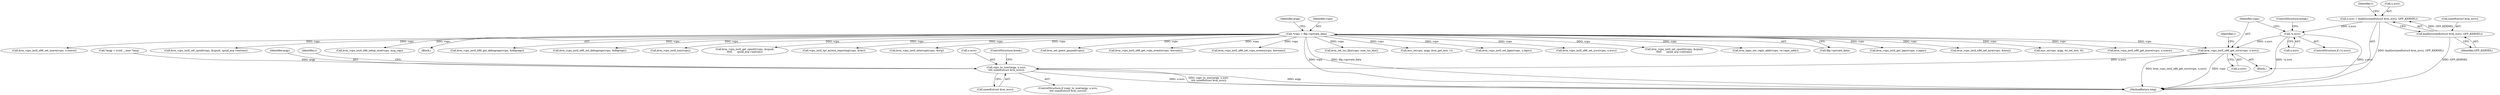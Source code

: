 digraph "0_linux_fda4e2e85589191b123d31cdc21fd33ee70f50fd_3@pointer" {
"1000682" [label="(Call,kvm_vcpu_ioctl_x86_get_xcrs(vcpu, u.xcrs))"];
"1000106" [label="(Call,*vcpu = filp->private_data)"];
"1000677" [label="(Call,!u.xcrs)"];
"1000664" [label="(Call,u.xcrs = kzalloc(sizeof(struct kvm_xcrs), GFP_KERNEL))"];
"1000668" [label="(Call,kzalloc(sizeof(struct kvm_xcrs), GFP_KERNEL))"];
"1000692" [label="(Call,copy_to_user(argp, u.xcrs,\n\t\t\t\t sizeof(struct kvm_xcrs)))"];
"1000494" [label="(Call,kvm_vcpu_ioctl_x86_set_mce(vcpu, &mce))"];
"1000375" [label="(Call,msr_io(vcpu, argp, do_set_msr, 0))"];
"1000684" [label="(Call,u.xcrs)"];
"1000692" [label="(Call,copy_to_user(argp, u.xcrs,\n\t\t\t\t sizeof(struct kvm_xcrs)))"];
"1000609" [label="(Call,kvm_vcpu_ioctl_x86_get_xsave(vcpu, u.xsave))"];
"1000112" [label="(Call,*argp = (void __user *)arg)"];
"1000656" [label="(Call,kvm_vcpu_ioctl_x86_set_xsave(vcpu, u.xsave))"];
"1000677" [label="(Call,!u.xcrs)"];
"1000279" [label="(Call,kvm_vcpu_ioctl_set_cpuid(vcpu, &cpuid, cpuid_arg->entries))"];
"1000693" [label="(Identifier,argp)"];
"1000473" [label="(Call,kvm_vcpu_ioctl_x86_setup_mce(vcpu, mcg_cap))"];
"1000113" [label="(Identifier,argp)"];
"1000104" [label="(Block,)"];
"1000547" [label="(Call,kvm_vcpu_ioctl_x86_get_debugregs(vcpu, &dbgregs))"];
"1000584" [label="(Call,kvm_vcpu_ioctl_x86_set_debugregs(vcpu, &dbgregs))"];
"1000678" [label="(Call,u.xcrs)"];
"1000697" [label="(Call,sizeof(struct kvm_xcrs))"];
"1000255" [label="(Call,kvm_vcpu_ioctl_nmi(vcpu))"];
"1000673" [label="(Identifier,r)"];
"1000701" [label="(Identifier,r)"];
"1000694" [label="(Call,u.xcrs)"];
"1000337" [label="(Call,kvm_vcpu_ioctl_get_cpuid2(vcpu, &cpuid,\n\t\t\t\t\t      cpuid_arg->entries))"];
"1000398" [label="(Call,vcpu_ioctl_tpr_access_reporting(vcpu, &tac))"];
"1000683" [label="(Identifier,vcpu)"];
"1000246" [label="(Call,kvm_vcpu_ioctl_interrupt(vcpu, &irq))"];
"1000780" [label="(Call,kvm_set_guest_paused(vcpu))"];
"1000502" [label="(Call,kvm_vcpu_ioctl_x86_get_vcpu_events(vcpu, &events))"];
"1000668" [label="(Call,kzalloc(sizeof(struct kvm_xcrs), GFP_KERNEL))"];
"1000539" [label="(Call,kvm_vcpu_ioctl_x86_set_vcpu_events(vcpu, &events))"];
"1000682" [label="(Call,kvm_vcpu_ioctl_x86_get_xcrs(vcpu, u.xcrs))"];
"1000699" [label="(ControlStructure,break;)"];
"1000676" [label="(ControlStructure,if (!u.xcrs))"];
"1000759" [label="(Call,kvm_set_tsc_khz(vcpu, user_tsc_khz))"];
"1000665" [label="(Call,u.xcrs)"];
"1000366" [label="(Call,msr_io(vcpu, argp, kvm_get_msr, 1))"];
"1000795" [label="(MethodReturn,long)"];
"1000223" [label="(Call,kvm_vcpu_ioctl_set_lapic(vcpu, u.lapic))"];
"1000688" [label="(Identifier,r)"];
"1000681" [label="(ControlStructure,break;)"];
"1000663" [label="(Block,)"];
"1000691" [label="(ControlStructure,if (copy_to_user(argp, u.xcrs,\n\t\t\t\t sizeof(struct kvm_xcrs))))"];
"1000671" [label="(Identifier,GFP_KERNEL)"];
"1000729" [label="(Call,kvm_vcpu_ioctl_x86_set_xcrs(vcpu, u.xcrs))"];
"1000669" [label="(Call,sizeof(struct kvm_xcrs))"];
"1000107" [label="(Identifier,vcpu)"];
"1000106" [label="(Call,*vcpu = filp->private_data)"];
"1000308" [label="(Call,kvm_vcpu_ioctl_set_cpuid2(vcpu, &cpuid,\n\t\t\t\t\t      cpuid_arg->entries))"];
"1000450" [label="(Call,kvm_lapic_set_vapic_addr(vcpu, va.vapic_addr))"];
"1000664" [label="(Call,u.xcrs = kzalloc(sizeof(struct kvm_xcrs), GFP_KERNEL))"];
"1000108" [label="(Call,filp->private_data)"];
"1000161" [label="(Call,kvm_vcpu_ioctl_get_lapic(vcpu, u.lapic))"];
"1000682" -> "1000663"  [label="AST: "];
"1000682" -> "1000684"  [label="CFG: "];
"1000683" -> "1000682"  [label="AST: "];
"1000684" -> "1000682"  [label="AST: "];
"1000688" -> "1000682"  [label="CFG: "];
"1000682" -> "1000795"  [label="DDG: kvm_vcpu_ioctl_x86_get_xcrs(vcpu, u.xcrs)"];
"1000682" -> "1000795"  [label="DDG: vcpu"];
"1000106" -> "1000682"  [label="DDG: vcpu"];
"1000677" -> "1000682"  [label="DDG: u.xcrs"];
"1000682" -> "1000692"  [label="DDG: u.xcrs"];
"1000106" -> "1000104"  [label="AST: "];
"1000106" -> "1000108"  [label="CFG: "];
"1000107" -> "1000106"  [label="AST: "];
"1000108" -> "1000106"  [label="AST: "];
"1000113" -> "1000106"  [label="CFG: "];
"1000106" -> "1000795"  [label="DDG: filp->private_data"];
"1000106" -> "1000795"  [label="DDG: vcpu"];
"1000106" -> "1000161"  [label="DDG: vcpu"];
"1000106" -> "1000223"  [label="DDG: vcpu"];
"1000106" -> "1000246"  [label="DDG: vcpu"];
"1000106" -> "1000255"  [label="DDG: vcpu"];
"1000106" -> "1000279"  [label="DDG: vcpu"];
"1000106" -> "1000308"  [label="DDG: vcpu"];
"1000106" -> "1000337"  [label="DDG: vcpu"];
"1000106" -> "1000366"  [label="DDG: vcpu"];
"1000106" -> "1000375"  [label="DDG: vcpu"];
"1000106" -> "1000398"  [label="DDG: vcpu"];
"1000106" -> "1000450"  [label="DDG: vcpu"];
"1000106" -> "1000473"  [label="DDG: vcpu"];
"1000106" -> "1000494"  [label="DDG: vcpu"];
"1000106" -> "1000502"  [label="DDG: vcpu"];
"1000106" -> "1000539"  [label="DDG: vcpu"];
"1000106" -> "1000547"  [label="DDG: vcpu"];
"1000106" -> "1000584"  [label="DDG: vcpu"];
"1000106" -> "1000609"  [label="DDG: vcpu"];
"1000106" -> "1000656"  [label="DDG: vcpu"];
"1000106" -> "1000729"  [label="DDG: vcpu"];
"1000106" -> "1000759"  [label="DDG: vcpu"];
"1000106" -> "1000780"  [label="DDG: vcpu"];
"1000677" -> "1000676"  [label="AST: "];
"1000677" -> "1000678"  [label="CFG: "];
"1000678" -> "1000677"  [label="AST: "];
"1000681" -> "1000677"  [label="CFG: "];
"1000683" -> "1000677"  [label="CFG: "];
"1000677" -> "1000795"  [label="DDG: u.xcrs"];
"1000677" -> "1000795"  [label="DDG: !u.xcrs"];
"1000664" -> "1000677"  [label="DDG: u.xcrs"];
"1000664" -> "1000663"  [label="AST: "];
"1000664" -> "1000668"  [label="CFG: "];
"1000665" -> "1000664"  [label="AST: "];
"1000668" -> "1000664"  [label="AST: "];
"1000673" -> "1000664"  [label="CFG: "];
"1000664" -> "1000795"  [label="DDG: kzalloc(sizeof(struct kvm_xcrs), GFP_KERNEL)"];
"1000668" -> "1000664"  [label="DDG: GFP_KERNEL"];
"1000668" -> "1000671"  [label="CFG: "];
"1000669" -> "1000668"  [label="AST: "];
"1000671" -> "1000668"  [label="AST: "];
"1000668" -> "1000795"  [label="DDG: GFP_KERNEL"];
"1000692" -> "1000691"  [label="AST: "];
"1000692" -> "1000697"  [label="CFG: "];
"1000693" -> "1000692"  [label="AST: "];
"1000694" -> "1000692"  [label="AST: "];
"1000697" -> "1000692"  [label="AST: "];
"1000699" -> "1000692"  [label="CFG: "];
"1000701" -> "1000692"  [label="CFG: "];
"1000692" -> "1000795"  [label="DDG: argp"];
"1000692" -> "1000795"  [label="DDG: u.xcrs"];
"1000692" -> "1000795"  [label="DDG: copy_to_user(argp, u.xcrs,\n\t\t\t\t sizeof(struct kvm_xcrs))"];
"1000112" -> "1000692"  [label="DDG: argp"];
}
